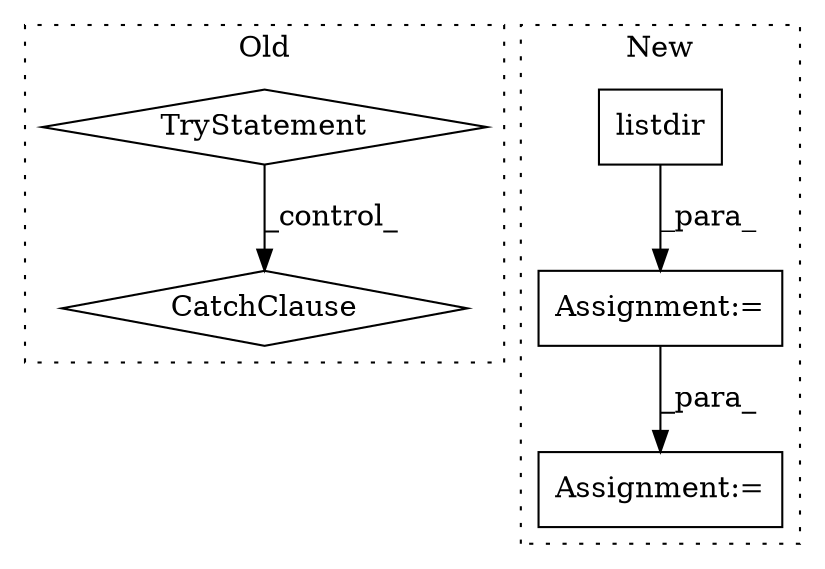 digraph G {
subgraph cluster0 {
1 [label="TryStatement" a="54" s="5951" l="4" shape="diamond"];
3 [label="CatchClause" a="12" s="6188,6230" l="11,2" shape="diamond"];
label = "Old";
style="dotted";
}
subgraph cluster1 {
2 [label="listdir" a="32" s="6579,6596" l="8,1" shape="box"];
4 [label="Assignment:=" a="7" s="6616" l="14" shape="box"];
5 [label="Assignment:=" a="7" s="6728" l="40" shape="box"];
label = "New";
style="dotted";
}
1 -> 3 [label="_control_"];
2 -> 5 [label="_para_"];
5 -> 4 [label="_para_"];
}